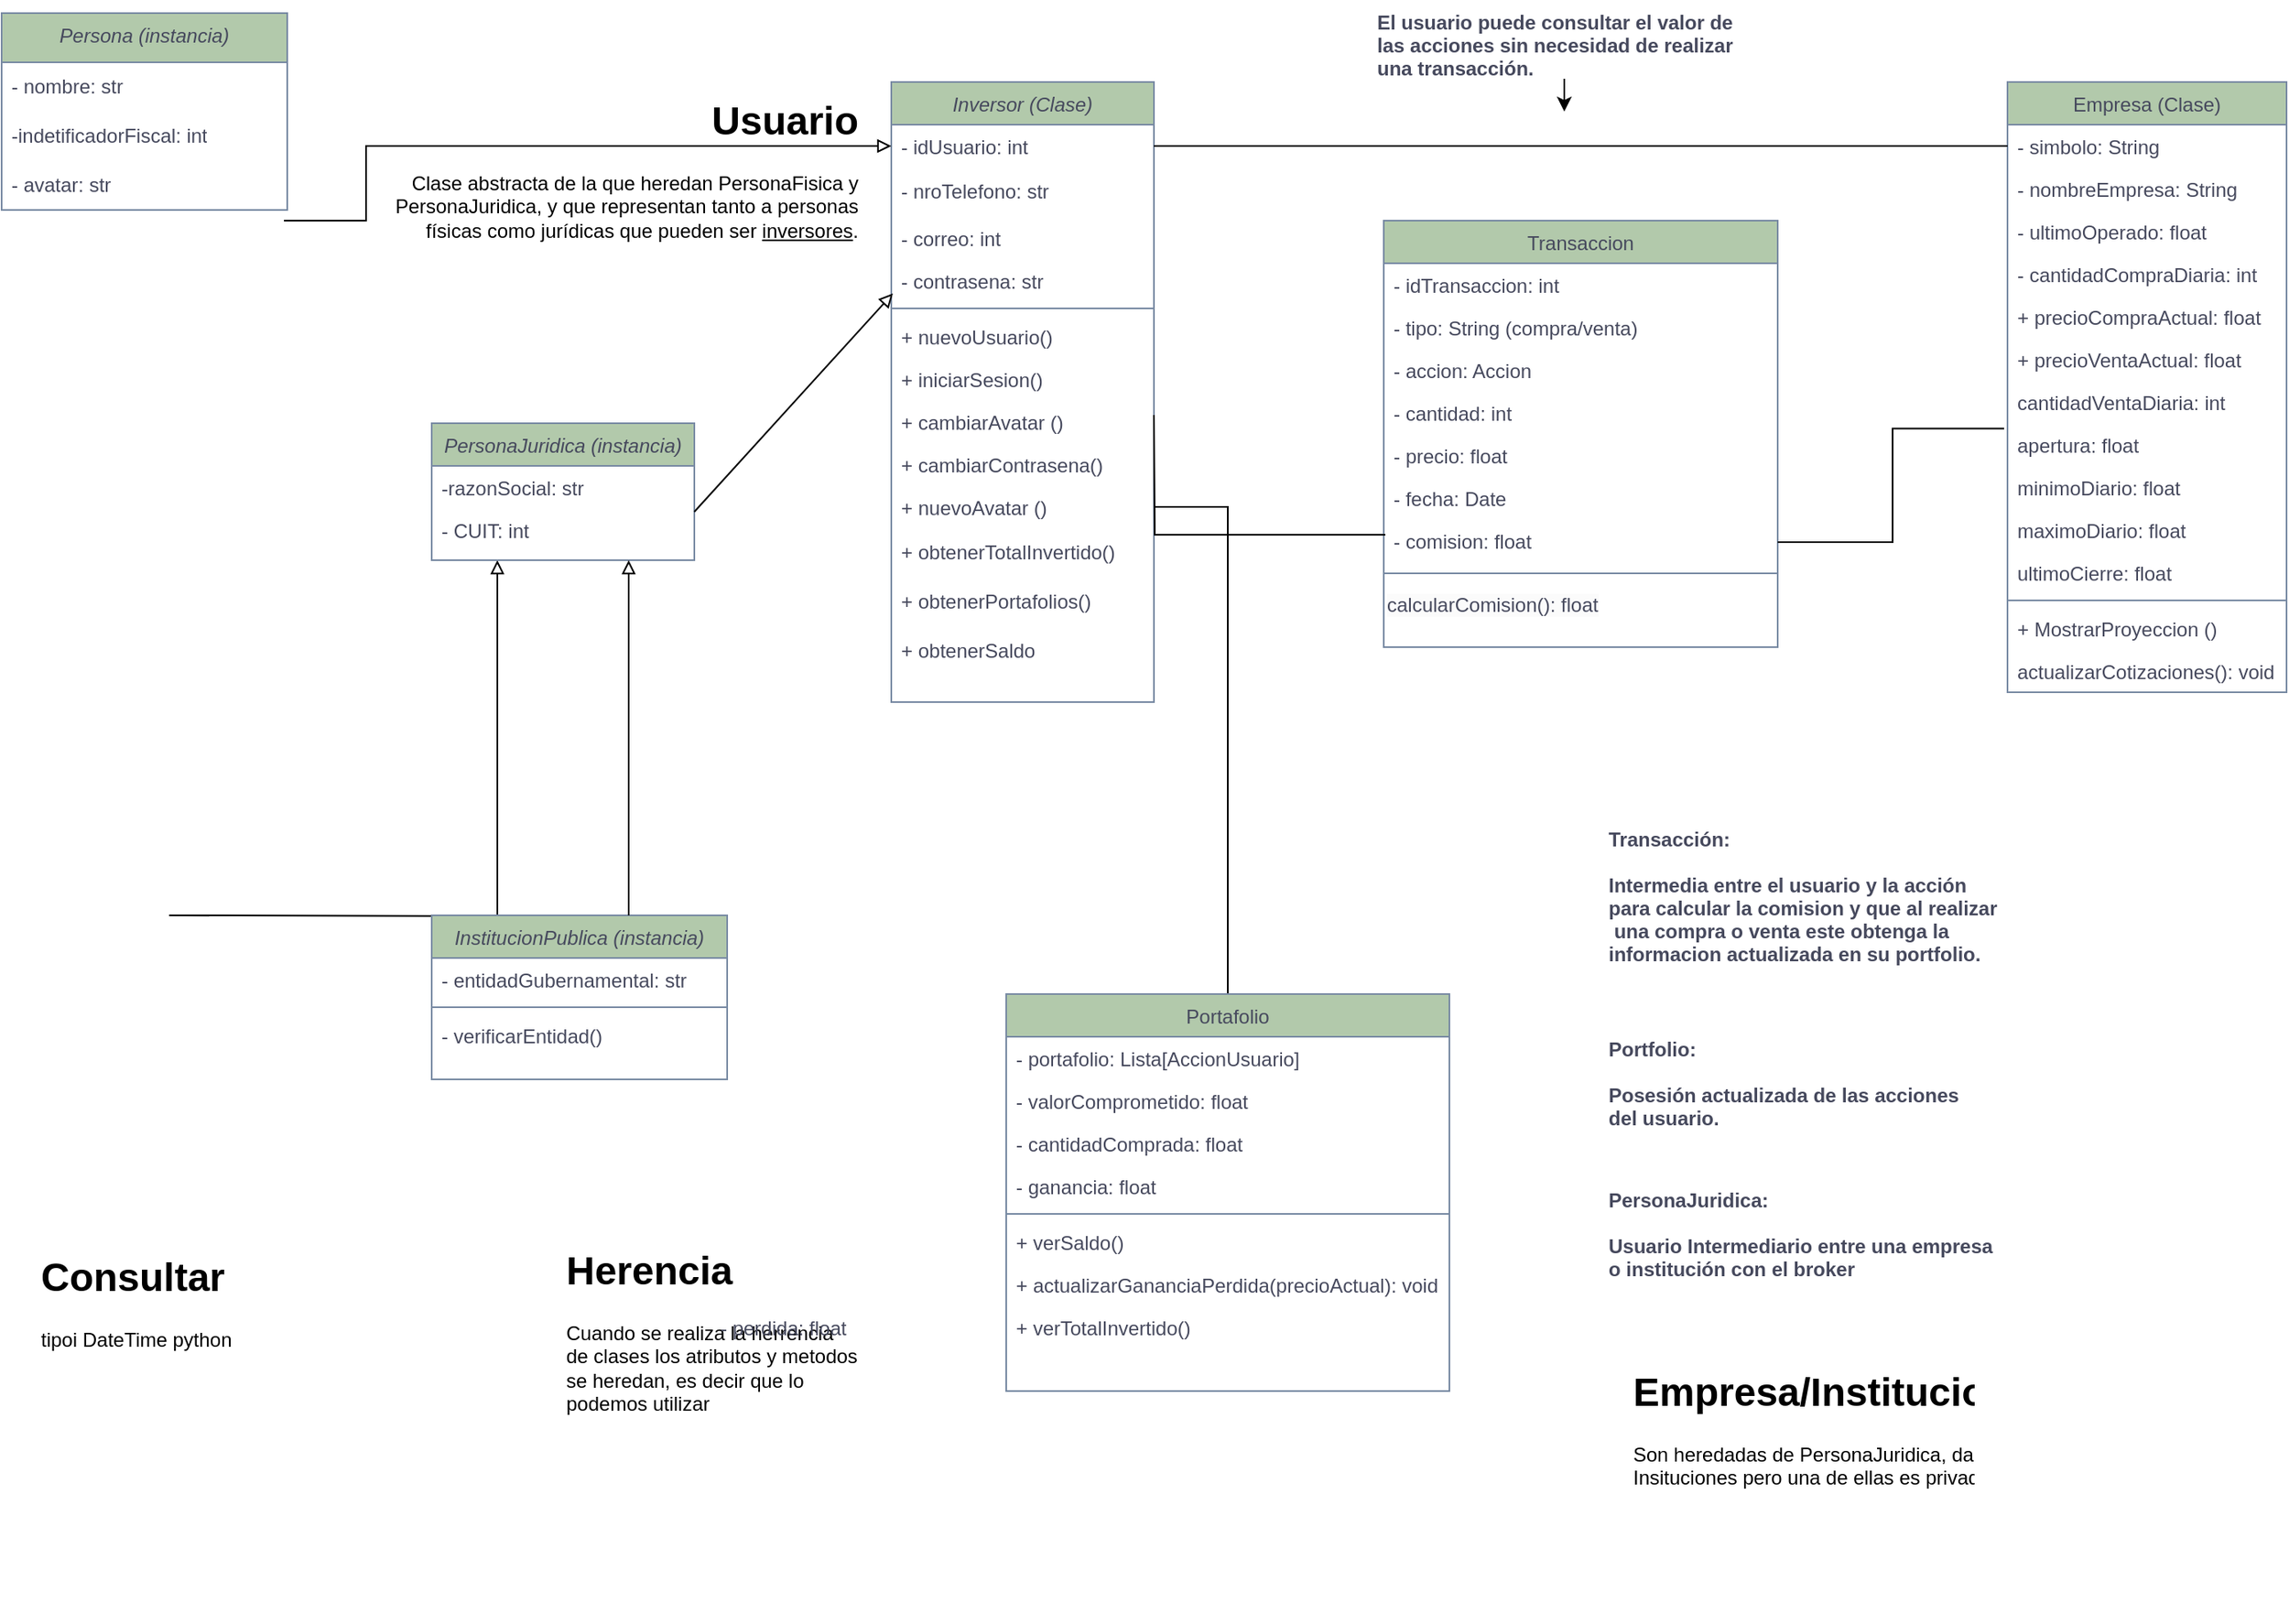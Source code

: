<mxfile version="24.4.13" type="github">
  <diagram id="C5RBs43oDa-KdzZeNtuy" name="Page-1">
    <mxGraphModel dx="1034" dy="492" grid="1" gridSize="10" guides="1" tooltips="1" connect="1" arrows="1" fold="1" page="1" pageScale="1" pageWidth="827" pageHeight="1169" math="0" shadow="0">
      <root>
        <mxCell id="WIyWlLk6GJQsqaUBKTNV-0" />
        <mxCell id="WIyWlLk6GJQsqaUBKTNV-1" parent="WIyWlLk6GJQsqaUBKTNV-0" />
        <mxCell id="mTbjINKqypKUPINs6Hyn-122" style="edgeStyle=orthogonalEdgeStyle;rounded=0;orthogonalLoop=1;jettySize=auto;html=1;entryX=1;entryY=0.5;entryDx=0;entryDy=0;endArrow=none;endFill=0;" parent="WIyWlLk6GJQsqaUBKTNV-1" source="mTbjINKqypKUPINs6Hyn-123" target="mTbjINKqypKUPINs6Hyn-170" edge="1">
          <mxGeometry relative="1" as="geometry" />
        </mxCell>
        <mxCell id="mTbjINKqypKUPINs6Hyn-123" value="Portafolio" style="swimlane;fontStyle=0;align=center;verticalAlign=top;childLayout=stackLayout;horizontal=1;startSize=26;horizontalStack=0;resizeParent=1;resizeLast=0;collapsible=1;marginBottom=0;rounded=0;shadow=0;strokeWidth=1;labelBackgroundColor=none;fillColor=#B2C9AB;strokeColor=#788AA3;fontColor=#46495D;" parent="WIyWlLk6GJQsqaUBKTNV-1" vertex="1">
          <mxGeometry x="640" y="618" width="270" height="242" as="geometry">
            <mxRectangle x="340" y="380" width="170" height="26" as="alternateBounds" />
          </mxGeometry>
        </mxCell>
        <mxCell id="mTbjINKqypKUPINs6Hyn-124" value="- portafolio: Lista[AccionUsuario]" style="text;align=left;verticalAlign=top;spacingLeft=4;spacingRight=4;overflow=hidden;rotatable=0;points=[[0,0.5],[1,0.5]];portConstraint=eastwest;labelBackgroundColor=none;fontColor=#46495D;" parent="mTbjINKqypKUPINs6Hyn-123" vertex="1">
          <mxGeometry y="26" width="270" height="26" as="geometry" />
        </mxCell>
        <mxCell id="mTbjINKqypKUPINs6Hyn-125" value="- valorComprometido: float" style="text;align=left;verticalAlign=top;spacingLeft=4;spacingRight=4;overflow=hidden;rotatable=0;points=[[0,0.5],[1,0.5]];portConstraint=eastwest;labelBackgroundColor=none;fontColor=#46495D;" parent="mTbjINKqypKUPINs6Hyn-123" vertex="1">
          <mxGeometry y="52" width="270" height="26" as="geometry" />
        </mxCell>
        <mxCell id="mTbjINKqypKUPINs6Hyn-126" value="- cantidadComprada: float" style="text;align=left;verticalAlign=top;spacingLeft=4;spacingRight=4;overflow=hidden;rotatable=0;points=[[0,0.5],[1,0.5]];portConstraint=eastwest;labelBackgroundColor=none;fontColor=#46495D;" parent="mTbjINKqypKUPINs6Hyn-123" vertex="1">
          <mxGeometry y="78" width="270" height="26" as="geometry" />
        </mxCell>
        <mxCell id="mTbjINKqypKUPINs6Hyn-127" value="- ganancia: float" style="text;align=left;verticalAlign=top;spacingLeft=4;spacingRight=4;overflow=hidden;rotatable=0;points=[[0,0.5],[1,0.5]];portConstraint=eastwest;labelBackgroundColor=none;fontColor=#46495D;" parent="mTbjINKqypKUPINs6Hyn-123" vertex="1">
          <mxGeometry y="104" width="270" height="26" as="geometry" />
        </mxCell>
        <mxCell id="mTbjINKqypKUPINs6Hyn-129" value="" style="line;html=1;strokeWidth=1;align=left;verticalAlign=middle;spacingTop=-1;spacingLeft=3;spacingRight=3;rotatable=0;labelPosition=right;points=[];portConstraint=eastwest;labelBackgroundColor=none;fillColor=#B2C9AB;strokeColor=#788AA3;fontColor=#46495D;" parent="mTbjINKqypKUPINs6Hyn-123" vertex="1">
          <mxGeometry y="130" width="270" height="8" as="geometry" />
        </mxCell>
        <mxCell id="mTbjINKqypKUPINs6Hyn-130" value="+ verSaldo()" style="text;align=left;verticalAlign=top;spacingLeft=4;spacingRight=4;overflow=hidden;rotatable=0;points=[[0,0.5],[1,0.5]];portConstraint=eastwest;labelBackgroundColor=none;fontColor=#46495D;" parent="mTbjINKqypKUPINs6Hyn-123" vertex="1">
          <mxGeometry y="138" width="270" height="26" as="geometry" />
        </mxCell>
        <mxCell id="mTbjINKqypKUPINs6Hyn-131" value="+ actualizarGananciaPerdida(precioActual): void" style="text;align=left;verticalAlign=top;spacingLeft=4;spacingRight=4;overflow=hidden;rotatable=0;points=[[0,0.5],[1,0.5]];portConstraint=eastwest;labelBackgroundColor=none;fontColor=#46495D;" parent="mTbjINKqypKUPINs6Hyn-123" vertex="1">
          <mxGeometry y="164" width="270" height="26" as="geometry" />
        </mxCell>
        <mxCell id="mTbjINKqypKUPINs6Hyn-132" value="+ verTotalInvertido()" style="text;align=left;verticalAlign=top;spacingLeft=4;spacingRight=4;overflow=hidden;rotatable=0;points=[[0,0.5],[1,0.5]];portConstraint=eastwest;labelBackgroundColor=none;fontColor=#46495D;" parent="mTbjINKqypKUPINs6Hyn-123" vertex="1">
          <mxGeometry y="190" width="270" height="26" as="geometry" />
        </mxCell>
        <mxCell id="mTbjINKqypKUPINs6Hyn-133" value="Empresa (Clase)" style="swimlane;fontStyle=0;align=center;verticalAlign=top;childLayout=stackLayout;horizontal=1;startSize=26;horizontalStack=0;resizeParent=1;resizeLast=0;collapsible=1;marginBottom=0;rounded=0;shadow=0;strokeWidth=1;labelBackgroundColor=none;fillColor=#B2C9AB;strokeColor=#788AA3;fontColor=#46495D;" parent="WIyWlLk6GJQsqaUBKTNV-1" vertex="1">
          <mxGeometry x="1250" y="62" width="170" height="372" as="geometry">
            <mxRectangle x="550" y="140" width="160" height="26" as="alternateBounds" />
          </mxGeometry>
        </mxCell>
        <mxCell id="mTbjINKqypKUPINs6Hyn-134" value="- simbolo: String" style="text;align=left;verticalAlign=top;spacingLeft=4;spacingRight=4;overflow=hidden;rotatable=0;points=[[0,0.5],[1,0.5]];portConstraint=eastwest;labelBackgroundColor=none;fontColor=#46495D;" parent="mTbjINKqypKUPINs6Hyn-133" vertex="1">
          <mxGeometry y="26" width="170" height="26" as="geometry" />
        </mxCell>
        <mxCell id="mTbjINKqypKUPINs6Hyn-135" value="- nombreEmpresa: String" style="text;align=left;verticalAlign=top;spacingLeft=4;spacingRight=4;overflow=hidden;rotatable=0;points=[[0,0.5],[1,0.5]];portConstraint=eastwest;rounded=0;shadow=0;html=0;labelBackgroundColor=none;fontColor=#46495D;" parent="mTbjINKqypKUPINs6Hyn-133" vertex="1">
          <mxGeometry y="52" width="170" height="26" as="geometry" />
        </mxCell>
        <mxCell id="mTbjINKqypKUPINs6Hyn-136" value="- ultimoOperado: float" style="text;align=left;verticalAlign=top;spacingLeft=4;spacingRight=4;overflow=hidden;rotatable=0;points=[[0,0.5],[1,0.5]];portConstraint=eastwest;rounded=0;shadow=0;html=0;labelBackgroundColor=none;fontColor=#46495D;" parent="mTbjINKqypKUPINs6Hyn-133" vertex="1">
          <mxGeometry y="78" width="170" height="26" as="geometry" />
        </mxCell>
        <mxCell id="mTbjINKqypKUPINs6Hyn-137" value="- cantidadCompraDiaria: int" style="text;align=left;verticalAlign=top;spacingLeft=4;spacingRight=4;overflow=hidden;rotatable=0;points=[[0,0.5],[1,0.5]];portConstraint=eastwest;rounded=0;shadow=0;html=0;labelBackgroundColor=none;fontColor=#46495D;" parent="mTbjINKqypKUPINs6Hyn-133" vertex="1">
          <mxGeometry y="104" width="170" height="26" as="geometry" />
        </mxCell>
        <mxCell id="mTbjINKqypKUPINs6Hyn-138" value="+ precioCompraActual: float" style="text;align=left;verticalAlign=top;spacingLeft=4;spacingRight=4;overflow=hidden;rotatable=0;points=[[0,0.5],[1,0.5]];portConstraint=eastwest;rounded=0;shadow=0;html=0;labelBackgroundColor=none;fontColor=#46495D;" parent="mTbjINKqypKUPINs6Hyn-133" vertex="1">
          <mxGeometry y="130" width="170" height="26" as="geometry" />
        </mxCell>
        <mxCell id="mTbjINKqypKUPINs6Hyn-139" value="+ precioVentaActual: float" style="text;align=left;verticalAlign=top;spacingLeft=4;spacingRight=4;overflow=hidden;rotatable=0;points=[[0,0.5],[1,0.5]];portConstraint=eastwest;rounded=0;shadow=0;html=0;labelBackgroundColor=none;fontColor=#46495D;" parent="mTbjINKqypKUPINs6Hyn-133" vertex="1">
          <mxGeometry y="156" width="170" height="26" as="geometry" />
        </mxCell>
        <mxCell id="mTbjINKqypKUPINs6Hyn-140" value="cantidadVentaDiaria: int" style="text;align=left;verticalAlign=top;spacingLeft=4;spacingRight=4;overflow=hidden;rotatable=0;points=[[0,0.5],[1,0.5]];portConstraint=eastwest;rounded=0;shadow=0;html=0;labelBackgroundColor=none;fontColor=#46495D;" parent="mTbjINKqypKUPINs6Hyn-133" vertex="1">
          <mxGeometry y="182" width="170" height="26" as="geometry" />
        </mxCell>
        <mxCell id="mTbjINKqypKUPINs6Hyn-141" value="apertura: float" style="text;align=left;verticalAlign=top;spacingLeft=4;spacingRight=4;overflow=hidden;rotatable=0;points=[[0,0.5],[1,0.5]];portConstraint=eastwest;rounded=0;shadow=0;html=0;labelBackgroundColor=none;fontColor=#46495D;" parent="mTbjINKqypKUPINs6Hyn-133" vertex="1">
          <mxGeometry y="208" width="170" height="26" as="geometry" />
        </mxCell>
        <mxCell id="mTbjINKqypKUPINs6Hyn-142" value="minimoDiario: float" style="text;align=left;verticalAlign=top;spacingLeft=4;spacingRight=4;overflow=hidden;rotatable=0;points=[[0,0.5],[1,0.5]];portConstraint=eastwest;rounded=0;shadow=0;html=0;labelBackgroundColor=none;fontColor=#46495D;" parent="mTbjINKqypKUPINs6Hyn-133" vertex="1">
          <mxGeometry y="234" width="170" height="26" as="geometry" />
        </mxCell>
        <mxCell id="mTbjINKqypKUPINs6Hyn-143" value="maximoDiario: float" style="text;align=left;verticalAlign=top;spacingLeft=4;spacingRight=4;overflow=hidden;rotatable=0;points=[[0,0.5],[1,0.5]];portConstraint=eastwest;rounded=0;shadow=0;html=0;labelBackgroundColor=none;fontColor=#46495D;" parent="mTbjINKqypKUPINs6Hyn-133" vertex="1">
          <mxGeometry y="260" width="170" height="26" as="geometry" />
        </mxCell>
        <mxCell id="mTbjINKqypKUPINs6Hyn-144" value="ultimoCierre: float" style="text;align=left;verticalAlign=top;spacingLeft=4;spacingRight=4;overflow=hidden;rotatable=0;points=[[0,0.5],[1,0.5]];portConstraint=eastwest;rounded=0;shadow=0;html=0;labelBackgroundColor=none;fontColor=#46495D;" parent="mTbjINKqypKUPINs6Hyn-133" vertex="1">
          <mxGeometry y="286" width="170" height="26" as="geometry" />
        </mxCell>
        <mxCell id="mTbjINKqypKUPINs6Hyn-145" value="" style="line;html=1;strokeWidth=1;align=left;verticalAlign=middle;spacingTop=-1;spacingLeft=3;spacingRight=3;rotatable=0;labelPosition=right;points=[];portConstraint=eastwest;labelBackgroundColor=none;fillColor=#B2C9AB;strokeColor=#788AA3;fontColor=#46495D;" parent="mTbjINKqypKUPINs6Hyn-133" vertex="1">
          <mxGeometry y="312" width="170" height="8" as="geometry" />
        </mxCell>
        <mxCell id="mTbjINKqypKUPINs6Hyn-146" value="+ MostrarProyeccion ()" style="text;align=left;verticalAlign=top;spacingLeft=4;spacingRight=4;overflow=hidden;rotatable=0;points=[[0,0.5],[1,0.5]];portConstraint=eastwest;labelBackgroundColor=none;fontColor=#46495D;" parent="mTbjINKqypKUPINs6Hyn-133" vertex="1">
          <mxGeometry y="320" width="170" height="26" as="geometry" />
        </mxCell>
        <mxCell id="mTbjINKqypKUPINs6Hyn-147" value="actualizarCotizaciones(): void" style="text;align=left;verticalAlign=top;spacingLeft=4;spacingRight=4;overflow=hidden;rotatable=0;points=[[0,0.5],[1,0.5]];portConstraint=eastwest;labelBackgroundColor=none;fontColor=#46495D;" parent="mTbjINKqypKUPINs6Hyn-133" vertex="1">
          <mxGeometry y="346" width="170" height="26" as="geometry" />
        </mxCell>
        <mxCell id="mTbjINKqypKUPINs6Hyn-148" value="Transaccion" style="swimlane;fontStyle=0;align=center;verticalAlign=top;childLayout=stackLayout;horizontal=1;startSize=26;horizontalStack=0;resizeParent=1;resizeLast=0;collapsible=1;marginBottom=0;rounded=0;shadow=0;strokeWidth=1;labelBackgroundColor=none;fillColor=#B2C9AB;strokeColor=#788AA3;fontColor=#46495D;" parent="WIyWlLk6GJQsqaUBKTNV-1" vertex="1">
          <mxGeometry x="870" y="146.5" width="240" height="260" as="geometry">
            <mxRectangle x="340" y="380" width="170" height="26" as="alternateBounds" />
          </mxGeometry>
        </mxCell>
        <mxCell id="YXhiLBMvyIJzazphp1n1-17" value="- idTransaccion: int" style="text;align=left;verticalAlign=top;spacingLeft=4;spacingRight=4;overflow=hidden;rotatable=0;points=[[0,0.5],[1,0.5]];portConstraint=eastwest;rounded=0;shadow=0;html=0;labelBackgroundColor=none;fontColor=#46495D;" parent="mTbjINKqypKUPINs6Hyn-148" vertex="1">
          <mxGeometry y="26" width="240" height="26" as="geometry" />
        </mxCell>
        <mxCell id="YXhiLBMvyIJzazphp1n1-18" value="- tipo: String (compra/venta)" style="text;align=left;verticalAlign=top;spacingLeft=4;spacingRight=4;overflow=hidden;rotatable=0;points=[[0,0.5],[1,0.5]];portConstraint=eastwest;rounded=0;shadow=0;html=0;labelBackgroundColor=none;fontColor=#46495D;" parent="mTbjINKqypKUPINs6Hyn-148" vertex="1">
          <mxGeometry y="52" width="240" height="26" as="geometry" />
        </mxCell>
        <mxCell id="YXhiLBMvyIJzazphp1n1-19" value="- accion: Accion" style="text;align=left;verticalAlign=top;spacingLeft=4;spacingRight=4;overflow=hidden;rotatable=0;points=[[0,0.5],[1,0.5]];portConstraint=eastwest;rounded=0;shadow=0;html=0;labelBackgroundColor=none;fontColor=#46495D;" parent="mTbjINKqypKUPINs6Hyn-148" vertex="1">
          <mxGeometry y="78" width="240" height="26" as="geometry" />
        </mxCell>
        <mxCell id="YXhiLBMvyIJzazphp1n1-20" value="- cantidad: int" style="text;align=left;verticalAlign=top;spacingLeft=4;spacingRight=4;overflow=hidden;rotatable=0;points=[[0,0.5],[1,0.5]];portConstraint=eastwest;rounded=0;shadow=0;html=0;labelBackgroundColor=none;fontColor=#46495D;" parent="mTbjINKqypKUPINs6Hyn-148" vertex="1">
          <mxGeometry y="104" width="240" height="26" as="geometry" />
        </mxCell>
        <mxCell id="YXhiLBMvyIJzazphp1n1-21" value="- precio: float" style="text;align=left;verticalAlign=top;spacingLeft=4;spacingRight=4;overflow=hidden;rotatable=0;points=[[0,0.5],[1,0.5]];portConstraint=eastwest;rounded=0;shadow=0;html=0;labelBackgroundColor=none;fontColor=#46495D;" parent="mTbjINKqypKUPINs6Hyn-148" vertex="1">
          <mxGeometry y="130" width="240" height="26" as="geometry" />
        </mxCell>
        <mxCell id="YXhiLBMvyIJzazphp1n1-22" value="- fecha: Date" style="text;align=left;verticalAlign=top;spacingLeft=4;spacingRight=4;overflow=hidden;rotatable=0;points=[[0,0.5],[1,0.5]];portConstraint=eastwest;rounded=0;shadow=0;html=0;labelBackgroundColor=none;fontColor=#46495D;" parent="mTbjINKqypKUPINs6Hyn-148" vertex="1">
          <mxGeometry y="156" width="240" height="26" as="geometry" />
        </mxCell>
        <mxCell id="mTbjINKqypKUPINs6Hyn-151" value="- comision: float" style="text;align=left;verticalAlign=top;spacingLeft=4;spacingRight=4;overflow=hidden;rotatable=0;points=[[0,0.5],[1,0.5]];portConstraint=eastwest;labelBackgroundColor=none;fontColor=#46495D;" parent="mTbjINKqypKUPINs6Hyn-148" vertex="1">
          <mxGeometry y="182" width="240" height="28" as="geometry" />
        </mxCell>
        <mxCell id="mTbjINKqypKUPINs6Hyn-152" value="" style="line;html=1;strokeWidth=1;align=left;verticalAlign=middle;spacingTop=-1;spacingLeft=3;spacingRight=3;rotatable=0;labelPosition=right;points=[];portConstraint=eastwest;labelBackgroundColor=none;fillColor=#B2C9AB;strokeColor=#788AA3;fontColor=#46495D;" parent="mTbjINKqypKUPINs6Hyn-148" vertex="1">
          <mxGeometry y="210" width="240" height="10" as="geometry" />
        </mxCell>
        <mxCell id="mTbjINKqypKUPINs6Hyn-153" value="&lt;span style=&quot;color: rgb(70, 73, 93); font-family: Helvetica; font-size: 12px; font-style: normal; font-variant-ligatures: normal; font-variant-caps: normal; font-weight: 400; letter-spacing: normal; orphans: 2; text-align: left; text-indent: 0px; text-transform: none; widows: 2; word-spacing: 0px; -webkit-text-stroke-width: 0px; white-space: nowrap; background-color: rgb(251, 251, 251); text-decoration-thickness: initial; text-decoration-style: initial; text-decoration-color: initial; display: inline !important; float: none;&quot;&gt;calcularComision(): float&lt;/span&gt;" style="text;whiteSpace=wrap;html=1;" parent="mTbjINKqypKUPINs6Hyn-148" vertex="1">
          <mxGeometry y="220" width="240" height="40" as="geometry" />
        </mxCell>
        <mxCell id="mTbjINKqypKUPINs6Hyn-154" value="Inversor (Clase)" style="swimlane;fontStyle=2;align=center;verticalAlign=top;childLayout=stackLayout;horizontal=1;startSize=26;horizontalStack=0;resizeParent=1;resizeLast=0;collapsible=1;marginBottom=0;rounded=0;shadow=0;strokeWidth=1;fillColor=#B2C9AB;strokeColor=#788AA3;labelBackgroundColor=none;fontColor=#46495D;" parent="WIyWlLk6GJQsqaUBKTNV-1" vertex="1">
          <mxGeometry x="570" y="62" width="160" height="378" as="geometry">
            <mxRectangle x="230" y="140" width="160" height="26" as="alternateBounds" />
          </mxGeometry>
        </mxCell>
        <mxCell id="mTbjINKqypKUPINs6Hyn-155" value="- idUsuario: int" style="text;align=left;verticalAlign=top;spacingLeft=4;spacingRight=4;overflow=hidden;rotatable=0;points=[[0,0.5],[1,0.5]];portConstraint=eastwest;labelBackgroundColor=none;fontColor=#46495D;" parent="mTbjINKqypKUPINs6Hyn-154" vertex="1">
          <mxGeometry y="26" width="160" height="26" as="geometry" />
        </mxCell>
        <mxCell id="O21Rg3iqXLTgUqLZNzkE-18" value="- nroTelefono: str" style="text;strokeColor=none;fillColor=none;align=left;verticalAlign=middle;spacingLeft=4;spacingRight=4;overflow=hidden;points=[[0,0.5],[1,0.5]];portConstraint=eastwest;rotatable=0;whiteSpace=wrap;html=1;fontFamily=Helvetica;fontSize=12;fontColor=#46495D;fontStyle=0;labelBackgroundColor=none;" parent="mTbjINKqypKUPINs6Hyn-154" vertex="1">
          <mxGeometry y="52" width="160" height="30" as="geometry" />
        </mxCell>
        <mxCell id="mTbjINKqypKUPINs6Hyn-162" value="- correo: int" style="text;align=left;verticalAlign=top;spacingLeft=4;spacingRight=4;overflow=hidden;rotatable=0;points=[[0,0.5],[1,0.5]];portConstraint=eastwest;rounded=0;shadow=0;html=0;labelBackgroundColor=none;fontColor=#46495D;" parent="mTbjINKqypKUPINs6Hyn-154" vertex="1">
          <mxGeometry y="82" width="160" height="26" as="geometry" />
        </mxCell>
        <mxCell id="mTbjINKqypKUPINs6Hyn-164" value="- contrasena: str" style="text;align=left;verticalAlign=top;spacingLeft=4;spacingRight=4;overflow=hidden;rotatable=0;points=[[0,0.5],[1,0.5]];portConstraint=eastwest;rounded=0;shadow=0;html=0;labelBackgroundColor=none;fontColor=#46495D;" parent="mTbjINKqypKUPINs6Hyn-154" vertex="1">
          <mxGeometry y="108" width="160" height="26" as="geometry" />
        </mxCell>
        <mxCell id="mTbjINKqypKUPINs6Hyn-165" value="" style="line;html=1;strokeWidth=1;align=left;verticalAlign=middle;spacingTop=-1;spacingLeft=3;spacingRight=3;rotatable=0;labelPosition=right;points=[];portConstraint=eastwest;labelBackgroundColor=none;fillColor=#B2C9AB;strokeColor=#788AA3;fontColor=#46495D;" parent="mTbjINKqypKUPINs6Hyn-154" vertex="1">
          <mxGeometry y="134" width="160" height="8" as="geometry" />
        </mxCell>
        <mxCell id="mTbjINKqypKUPINs6Hyn-166" value="+ nuevoUsuario()" style="text;align=left;verticalAlign=top;spacingLeft=4;spacingRight=4;overflow=hidden;rotatable=0;points=[[0,0.5],[1,0.5]];portConstraint=eastwest;labelBackgroundColor=none;fontColor=#46495D;" parent="mTbjINKqypKUPINs6Hyn-154" vertex="1">
          <mxGeometry y="142" width="160" height="26" as="geometry" />
        </mxCell>
        <mxCell id="mTbjINKqypKUPINs6Hyn-167" value="+ iniciarSesion()" style="text;align=left;verticalAlign=top;spacingLeft=4;spacingRight=4;overflow=hidden;rotatable=0;points=[[0,0.5],[1,0.5]];portConstraint=eastwest;labelBackgroundColor=none;fontColor=#46495D;" parent="mTbjINKqypKUPINs6Hyn-154" vertex="1">
          <mxGeometry y="168" width="160" height="26" as="geometry" />
        </mxCell>
        <mxCell id="mTbjINKqypKUPINs6Hyn-168" value="+ cambiarAvatar ()" style="text;align=left;verticalAlign=top;spacingLeft=4;spacingRight=4;overflow=hidden;rotatable=0;points=[[0,0.5],[1,0.5]];portConstraint=eastwest;labelBackgroundColor=none;fontColor=#46495D;" parent="mTbjINKqypKUPINs6Hyn-154" vertex="1">
          <mxGeometry y="194" width="160" height="26" as="geometry" />
        </mxCell>
        <mxCell id="mTbjINKqypKUPINs6Hyn-169" value="+ cambiarContrasena()" style="text;align=left;verticalAlign=top;spacingLeft=4;spacingRight=4;overflow=hidden;rotatable=0;points=[[0,0.5],[1,0.5]];portConstraint=eastwest;labelBackgroundColor=none;fontColor=#46495D;" parent="mTbjINKqypKUPINs6Hyn-154" vertex="1">
          <mxGeometry y="220" width="160" height="26" as="geometry" />
        </mxCell>
        <mxCell id="mTbjINKqypKUPINs6Hyn-170" value="+ nuevoAvatar ()" style="text;align=left;verticalAlign=top;spacingLeft=4;spacingRight=4;overflow=hidden;rotatable=0;points=[[0,0.5],[1,0.5]];portConstraint=eastwest;labelBackgroundColor=none;fontColor=#46495D;" parent="mTbjINKqypKUPINs6Hyn-154" vertex="1">
          <mxGeometry y="246" width="160" height="26" as="geometry" />
        </mxCell>
        <mxCell id="t89FGCKtv_TSO_w-eXg2-5" value="+ obtenerTotalInvertido()" style="text;strokeColor=none;fillColor=none;align=left;verticalAlign=middle;spacingLeft=4;spacingRight=4;overflow=hidden;points=[[0,0.5],[1,0.5]];portConstraint=eastwest;rotatable=0;whiteSpace=wrap;html=1;fontFamily=Helvetica;fontSize=12;fontColor=#46495D;fontStyle=0;labelBackgroundColor=none;" parent="mTbjINKqypKUPINs6Hyn-154" vertex="1">
          <mxGeometry y="272" width="160" height="30" as="geometry" />
        </mxCell>
        <mxCell id="t89FGCKtv_TSO_w-eXg2-4" value="+ obtenerPortafolios()" style="text;strokeColor=none;fillColor=none;align=left;verticalAlign=middle;spacingLeft=4;spacingRight=4;overflow=hidden;points=[[0,0.5],[1,0.5]];portConstraint=eastwest;rotatable=0;whiteSpace=wrap;html=1;fontFamily=Helvetica;fontSize=12;fontColor=#46495D;fontStyle=0;labelBackgroundColor=none;" parent="mTbjINKqypKUPINs6Hyn-154" vertex="1">
          <mxGeometry y="302" width="160" height="30" as="geometry" />
        </mxCell>
        <mxCell id="t89FGCKtv_TSO_w-eXg2-3" value="+ obtenerSaldo" style="text;strokeColor=none;fillColor=none;align=left;verticalAlign=middle;spacingLeft=4;spacingRight=4;overflow=hidden;points=[[0,0.5],[1,0.5]];portConstraint=eastwest;rotatable=0;whiteSpace=wrap;html=1;fontFamily=Helvetica;fontSize=12;fontColor=#46495D;fontStyle=0;labelBackgroundColor=none;" parent="mTbjINKqypKUPINs6Hyn-154" vertex="1">
          <mxGeometry y="332" width="160" height="30" as="geometry" />
        </mxCell>
        <mxCell id="mTbjINKqypKUPINs6Hyn-244" style="edgeStyle=orthogonalEdgeStyle;rounded=0;orthogonalLoop=1;jettySize=auto;html=1;exitX=0.5;exitY=0;exitDx=0;exitDy=0;entryX=0.25;entryY=1;entryDx=0;entryDy=0;endArrow=block;endFill=0;" parent="WIyWlLk6GJQsqaUBKTNV-1" target="mTbjINKqypKUPINs6Hyn-205" edge="1">
          <mxGeometry relative="1" as="geometry">
            <mxPoint x="130" y="570" as="sourcePoint" />
          </mxGeometry>
        </mxCell>
        <mxCell id="mTbjINKqypKUPINs6Hyn-188" value="InstitucionPublica (instancia)" style="swimlane;fontStyle=2;align=center;verticalAlign=top;childLayout=stackLayout;horizontal=1;startSize=26;horizontalStack=0;resizeParent=1;resizeLast=0;collapsible=1;marginBottom=0;rounded=0;shadow=0;strokeWidth=1;fillColor=#B2C9AB;strokeColor=#788AA3;labelBackgroundColor=none;fontColor=#46495D;" parent="WIyWlLk6GJQsqaUBKTNV-1" vertex="1">
          <mxGeometry x="290" y="570" width="180" height="100" as="geometry">
            <mxRectangle x="230" y="140" width="160" height="26" as="alternateBounds" />
          </mxGeometry>
        </mxCell>
        <mxCell id="mTbjINKqypKUPINs6Hyn-246" value="- entidadGubernamental: str" style="text;align=left;verticalAlign=top;spacingLeft=4;spacingRight=4;overflow=hidden;rotatable=0;points=[[0,0.5],[1,0.5]];portConstraint=eastwest;rounded=0;shadow=0;html=0;labelBackgroundColor=none;fontColor=#46495D;" parent="mTbjINKqypKUPINs6Hyn-188" vertex="1">
          <mxGeometry y="26" width="180" height="26" as="geometry" />
        </mxCell>
        <mxCell id="mTbjINKqypKUPINs6Hyn-247" value="" style="line;html=1;strokeWidth=1;align=left;verticalAlign=middle;spacingTop=-1;spacingLeft=3;spacingRight=3;rotatable=0;labelPosition=right;points=[];portConstraint=eastwest;labelBackgroundColor=none;fillColor=#B2C9AB;strokeColor=#788AA3;fontColor=#46495D;" parent="mTbjINKqypKUPINs6Hyn-188" vertex="1">
          <mxGeometry y="52" width="180" height="8" as="geometry" />
        </mxCell>
        <mxCell id="mTbjINKqypKUPINs6Hyn-248" value="- verificarEntidad()" style="text;align=left;verticalAlign=top;spacingLeft=4;spacingRight=4;overflow=hidden;rotatable=0;points=[[0,0.5],[1,0.5]];portConstraint=eastwest;rounded=0;shadow=0;html=0;labelBackgroundColor=none;fontColor=#46495D;" parent="mTbjINKqypKUPINs6Hyn-188" vertex="1">
          <mxGeometry y="60" width="180" height="26" as="geometry" />
        </mxCell>
        <mxCell id="mTbjINKqypKUPINs6Hyn-205" value="PersonaJuridica (instancia)" style="swimlane;fontStyle=2;align=center;verticalAlign=top;childLayout=stackLayout;horizontal=1;startSize=26;horizontalStack=0;resizeParent=1;resizeLast=0;collapsible=1;marginBottom=0;rounded=0;shadow=0;strokeWidth=1;fillColor=#B2C9AB;strokeColor=#788AA3;labelBackgroundColor=none;fontColor=#46495D;" parent="WIyWlLk6GJQsqaUBKTNV-1" vertex="1">
          <mxGeometry x="290" y="270" width="160" height="83.5" as="geometry">
            <mxRectangle x="230" y="140" width="160" height="26" as="alternateBounds" />
          </mxGeometry>
        </mxCell>
        <mxCell id="mTbjINKqypKUPINs6Hyn-207" value="-razonSocial: str" style="text;align=left;verticalAlign=top;spacingLeft=4;spacingRight=4;overflow=hidden;rotatable=0;points=[[0,0.5],[1,0.5]];portConstraint=eastwest;labelBackgroundColor=none;fontColor=#46495D;" parent="mTbjINKqypKUPINs6Hyn-205" vertex="1">
          <mxGeometry y="26" width="160" height="26" as="geometry" />
        </mxCell>
        <mxCell id="mTbjINKqypKUPINs6Hyn-211" value="- CUIT: int" style="text;align=left;verticalAlign=top;spacingLeft=4;spacingRight=4;overflow=hidden;rotatable=0;points=[[0,0.5],[1,0.5]];portConstraint=eastwest;labelBackgroundColor=none;fontColor=#46495D;" parent="mTbjINKqypKUPINs6Hyn-205" vertex="1">
          <mxGeometry y="52" width="160" height="26" as="geometry" />
        </mxCell>
        <mxCell id="mTbjINKqypKUPINs6Hyn-239" style="edgeStyle=orthogonalEdgeStyle;rounded=0;orthogonalLoop=1;jettySize=auto;html=1;exitX=1;exitY=0.5;exitDx=0;exitDy=0;entryX=0.004;entryY=0.339;entryDx=0;entryDy=0;entryPerimeter=0;endArrow=none;endFill=0;" parent="WIyWlLk6GJQsqaUBKTNV-1" target="mTbjINKqypKUPINs6Hyn-151" edge="1">
          <mxGeometry relative="1" as="geometry">
            <mxPoint x="730.0" y="265" as="sourcePoint" />
          </mxGeometry>
        </mxCell>
        <mxCell id="mTbjINKqypKUPINs6Hyn-240" style="edgeStyle=orthogonalEdgeStyle;rounded=0;orthogonalLoop=1;jettySize=auto;html=1;entryX=-0.012;entryY=0.126;entryDx=0;entryDy=0;entryPerimeter=0;endArrow=none;endFill=0;" parent="WIyWlLk6GJQsqaUBKTNV-1" source="mTbjINKqypKUPINs6Hyn-151" target="mTbjINKqypKUPINs6Hyn-141" edge="1">
          <mxGeometry relative="1" as="geometry" />
        </mxCell>
        <mxCell id="mTbjINKqypKUPINs6Hyn-242" style="edgeStyle=orthogonalEdgeStyle;rounded=0;orthogonalLoop=1;jettySize=auto;html=1;endArrow=block;endFill=0;entryX=0.75;entryY=1;entryDx=0;entryDy=0;" parent="WIyWlLk6GJQsqaUBKTNV-1" source="mTbjINKqypKUPINs6Hyn-188" target="mTbjINKqypKUPINs6Hyn-205" edge="1">
          <mxGeometry relative="1" as="geometry">
            <mxPoint x="408" y="460" as="targetPoint" />
            <Array as="points">
              <mxPoint x="410" y="520" />
              <mxPoint x="410" y="520" />
            </Array>
          </mxGeometry>
        </mxCell>
        <mxCell id="mTbjINKqypKUPINs6Hyn-253" value="Transacción:&#xa;&#xa;Intermedia entre el usuario y la acción&#xa;para calcular la comision y que al realizar&#xa; una compra o venta este obtenga la &#xa;informacion actualizada en su portfolio." style="text;align=left;verticalAlign=top;spacingLeft=4;spacingRight=4;overflow=hidden;rotatable=0;points=[[0,0.5],[1,0.5]];portConstraint=eastwest;labelBackgroundColor=none;fontColor=#46495D;fontStyle=1" parent="WIyWlLk6GJQsqaUBKTNV-1" vertex="1">
          <mxGeometry x="1001" y="510" width="269" height="128" as="geometry" />
        </mxCell>
        <mxCell id="mTbjINKqypKUPINs6Hyn-254" value="Portfolio:&#xa;&#xa;Posesión actualizada de las acciones&#xa;del usuario." style="text;align=left;verticalAlign=top;spacingLeft=4;spacingRight=4;overflow=hidden;rotatable=0;points=[[0,0.5],[1,0.5]];portConstraint=eastwest;labelBackgroundColor=none;fontColor=#46495D;fontStyle=1" parent="WIyWlLk6GJQsqaUBKTNV-1" vertex="1">
          <mxGeometry x="1001" y="638" width="259" height="128" as="geometry" />
        </mxCell>
        <mxCell id="mTbjINKqypKUPINs6Hyn-255" style="edgeStyle=orthogonalEdgeStyle;rounded=0;orthogonalLoop=1;jettySize=auto;html=1;exitX=1;exitY=0.5;exitDx=0;exitDy=0;entryX=0;entryY=0.5;entryDx=0;entryDy=0;endArrow=block;endFill=0;" parent="WIyWlLk6GJQsqaUBKTNV-1" target="mTbjINKqypKUPINs6Hyn-155" edge="1">
          <mxGeometry relative="1" as="geometry">
            <Array as="points">
              <mxPoint x="250" y="146" />
              <mxPoint x="250" y="101" />
            </Array>
            <mxPoint x="200" y="146.5" as="sourcePoint" />
          </mxGeometry>
        </mxCell>
        <mxCell id="mTbjINKqypKUPINs6Hyn-256" style="edgeStyle=orthogonalEdgeStyle;rounded=0;orthogonalLoop=1;jettySize=auto;html=1;exitX=1;exitY=0.5;exitDx=0;exitDy=0;endArrow=none;endFill=0;" parent="WIyWlLk6GJQsqaUBKTNV-1" source="mTbjINKqypKUPINs6Hyn-155" target="mTbjINKqypKUPINs6Hyn-134" edge="1">
          <mxGeometry relative="1" as="geometry" />
        </mxCell>
        <mxCell id="mTbjINKqypKUPINs6Hyn-258" style="edgeStyle=orthogonalEdgeStyle;rounded=0;orthogonalLoop=1;jettySize=auto;html=1;" parent="WIyWlLk6GJQsqaUBKTNV-1" edge="1">
          <mxGeometry relative="1" as="geometry">
            <mxPoint x="980" y="80" as="targetPoint" />
            <mxPoint x="980" y="60" as="sourcePoint" />
          </mxGeometry>
        </mxCell>
        <mxCell id="mTbjINKqypKUPINs6Hyn-257" value="El usuario puede consultar el valor de&#xa;las acciones sin necesidad de realizar&#xa;una transacción." style="text;align=left;verticalAlign=top;spacingLeft=4;spacingRight=4;overflow=hidden;rotatable=0;points=[[0,0.5],[1,0.5]];portConstraint=eastwest;labelBackgroundColor=none;fontColor=#46495D;fontStyle=1" parent="WIyWlLk6GJQsqaUBKTNV-1" vertex="1">
          <mxGeometry x="860" y="12" width="240" height="50" as="geometry" />
        </mxCell>
        <mxCell id="mTbjINKqypKUPINs6Hyn-263" value="PersonaJuridica:&#xa;&#xa;Usuario Intermediario entre una empresa &#xa;o institución con el broker" style="text;align=left;verticalAlign=top;spacingLeft=4;spacingRight=4;overflow=hidden;rotatable=0;points=[[0,0.5],[1,0.5]];portConstraint=eastwest;labelBackgroundColor=none;fontColor=#46495D;fontStyle=1" parent="WIyWlLk6GJQsqaUBKTNV-1" vertex="1">
          <mxGeometry x="1001" y="730" width="259" height="128" as="geometry" />
        </mxCell>
        <mxCell id="O21Rg3iqXLTgUqLZNzkE-0" value="Persona (instancia)" style="swimlane;fontStyle=2;childLayout=stackLayout;horizontal=1;startSize=30;horizontalStack=0;resizeParent=1;resizeParentMax=0;resizeLast=0;collapsible=1;marginBottom=0;whiteSpace=wrap;html=1;fillColor=#B2C9AB;strokeColor=#788AA3;fontColor=#46495D;rounded=0;shadow=0;strokeWidth=1;align=center;verticalAlign=top;fontFamily=Helvetica;fontSize=12;labelBackgroundColor=none;" parent="WIyWlLk6GJQsqaUBKTNV-1" vertex="1">
          <mxGeometry x="28" y="20" width="174" height="120" as="geometry" />
        </mxCell>
        <mxCell id="O21Rg3iqXLTgUqLZNzkE-2" value="- nombre: str" style="text;strokeColor=none;fillColor=none;align=left;verticalAlign=middle;spacingLeft=4;spacingRight=4;overflow=hidden;points=[[0,0.5],[1,0.5]];portConstraint=eastwest;rotatable=0;whiteSpace=wrap;html=1;fontFamily=Helvetica;fontSize=12;fontColor=#46495D;fontStyle=0;labelBackgroundColor=none;" parent="O21Rg3iqXLTgUqLZNzkE-0" vertex="1">
          <mxGeometry y="30" width="174" height="30" as="geometry" />
        </mxCell>
        <mxCell id="t89FGCKtv_TSO_w-eXg2-7" value="-indetificadorFiscal: int" style="text;strokeColor=none;fillColor=none;align=left;verticalAlign=middle;spacingLeft=4;spacingRight=4;overflow=hidden;points=[[0,0.5],[1,0.5]];portConstraint=eastwest;rotatable=0;whiteSpace=wrap;html=1;fontFamily=Helvetica;fontSize=12;fontColor=#46495D;fontStyle=0;labelBackgroundColor=none;" parent="O21Rg3iqXLTgUqLZNzkE-0" vertex="1">
          <mxGeometry y="60" width="174" height="30" as="geometry" />
        </mxCell>
        <mxCell id="O21Rg3iqXLTgUqLZNzkE-20" value="- avatar: str" style="text;strokeColor=none;fillColor=none;align=left;verticalAlign=middle;spacingLeft=4;spacingRight=4;overflow=hidden;points=[[0,0.5],[1,0.5]];portConstraint=eastwest;rotatable=0;whiteSpace=wrap;html=1;fontFamily=Helvetica;fontSize=12;fontColor=#46495D;fontStyle=0;labelBackgroundColor=none;" parent="O21Rg3iqXLTgUqLZNzkE-0" vertex="1">
          <mxGeometry y="90" width="174" height="30" as="geometry" />
        </mxCell>
        <mxCell id="O21Rg3iqXLTgUqLZNzkE-17" value="&lt;h1 style=&quot;margin-top: 0px;&quot;&gt;Consultar&lt;/h1&gt;&lt;p&gt;tipoi DateTime python&lt;/p&gt;&lt;p&gt;&lt;br&gt;&lt;/p&gt;" style="text;html=1;whiteSpace=wrap;overflow=hidden;rounded=0;" parent="WIyWlLk6GJQsqaUBKTNV-1" vertex="1">
          <mxGeometry x="50" y="770" width="180" height="120" as="geometry" />
        </mxCell>
        <mxCell id="O21Rg3iqXLTgUqLZNzkE-46" value="&lt;h1 style=&quot;margin-top: 0px;&quot;&gt;Herencia&lt;/h1&gt;&lt;div&gt;Cuando se realiza la herrencia de clases los atributos y metodos se heredan, es decir que lo podemos utilizar&lt;/div&gt;" style="text;html=1;whiteSpace=wrap;overflow=hidden;rounded=0;" parent="WIyWlLk6GJQsqaUBKTNV-1" vertex="1">
          <mxGeometry x="370" y="766" width="180" height="120" as="geometry" />
        </mxCell>
        <mxCell id="t89FGCKtv_TSO_w-eXg2-0" value="&lt;h1 style=&quot;margin-top: 0px;&quot;&gt;Empresa/InstitucionPublica&lt;br&gt;&lt;/h1&gt;&lt;p&gt;Son heredadas de PersonaJuridica, dado que ambas son Insituciones pero una de ellas es privada (Empresa)&lt;br&gt;&lt;/p&gt;" style="text;html=1;whiteSpace=wrap;overflow=hidden;rounded=0;" parent="WIyWlLk6GJQsqaUBKTNV-1" vertex="1">
          <mxGeometry x="1020" y="840" width="210" height="158" as="geometry" />
        </mxCell>
        <mxCell id="t89FGCKtv_TSO_w-eXg2-1" value="&lt;h1 align=&quot;right&quot; style=&quot;margin-top: 0px;&quot;&gt;Usuario&lt;/h1&gt;&lt;p align=&quot;right&quot;&gt;Clase abstracta de la que heredan PersonaFisica y PersonaJuridica, y que representan tanto a personas físicas como jurídicas que pueden ser &lt;u&gt;inversores&lt;/u&gt;. &lt;br&gt;&lt;/p&gt;" style="text;html=1;whiteSpace=wrap;overflow=hidden;rounded=0;" parent="WIyWlLk6GJQsqaUBKTNV-1" vertex="1">
          <mxGeometry x="230" y="65" width="320" height="120" as="geometry" />
        </mxCell>
        <mxCell id="t89FGCKtv_TSO_w-eXg2-6" value="" style="endArrow=block;html=1;rounded=0;exitX=1;exitY=0.077;exitDx=0;exitDy=0;exitPerimeter=0;endFill=0;entryX=0.006;entryY=0.805;entryDx=0;entryDy=0;entryPerimeter=0;" parent="WIyWlLk6GJQsqaUBKTNV-1" source="mTbjINKqypKUPINs6Hyn-211" target="mTbjINKqypKUPINs6Hyn-164" edge="1">
          <mxGeometry width="50" height="50" relative="1" as="geometry">
            <mxPoint x="410" y="300" as="sourcePoint" />
            <mxPoint x="560" y="300" as="targetPoint" />
          </mxGeometry>
        </mxCell>
        <mxCell id="mTbjINKqypKUPINs6Hyn-128" value="- perdida: float" style="text;align=left;verticalAlign=top;spacingLeft=4;spacingRight=4;overflow=hidden;rotatable=0;points=[[0,0.5],[1,0.5]];portConstraint=eastwest;labelBackgroundColor=none;fontColor=#46495D;" parent="WIyWlLk6GJQsqaUBKTNV-1" vertex="1">
          <mxGeometry x="460" y="808" width="270" height="26" as="geometry" />
        </mxCell>
      </root>
    </mxGraphModel>
  </diagram>
</mxfile>
